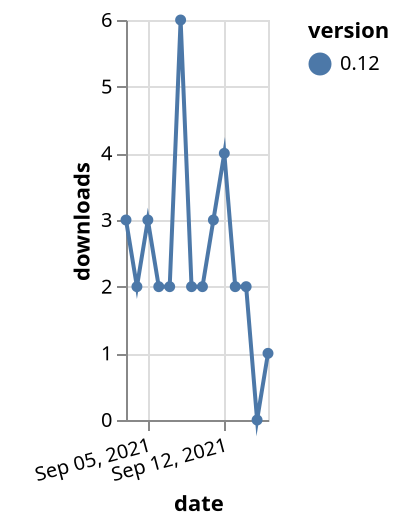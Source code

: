 {"$schema": "https://vega.github.io/schema/vega-lite/v5.json", "description": "A simple bar chart with embedded data.", "data": {"values": [{"date": "2021-09-03", "total": 2918, "delta": 3, "version": "0.12"}, {"date": "2021-09-04", "total": 2920, "delta": 2, "version": "0.12"}, {"date": "2021-09-05", "total": 2923, "delta": 3, "version": "0.12"}, {"date": "2021-09-06", "total": 2925, "delta": 2, "version": "0.12"}, {"date": "2021-09-07", "total": 2927, "delta": 2, "version": "0.12"}, {"date": "2021-09-08", "total": 2933, "delta": 6, "version": "0.12"}, {"date": "2021-09-09", "total": 2935, "delta": 2, "version": "0.12"}, {"date": "2021-09-10", "total": 2937, "delta": 2, "version": "0.12"}, {"date": "2021-09-11", "total": 2940, "delta": 3, "version": "0.12"}, {"date": "2021-09-12", "total": 2944, "delta": 4, "version": "0.12"}, {"date": "2021-09-13", "total": 2946, "delta": 2, "version": "0.12"}, {"date": "2021-09-14", "total": 2948, "delta": 2, "version": "0.12"}, {"date": "2021-09-15", "total": 2948, "delta": 0, "version": "0.12"}, {"date": "2021-09-16", "total": 2949, "delta": 1, "version": "0.12"}]}, "width": "container", "mark": {"type": "line", "point": {"filled": true}}, "encoding": {"x": {"field": "date", "type": "temporal", "timeUnit": "yearmonthdate", "title": "date", "axis": {"labelAngle": -15}}, "y": {"field": "delta", "type": "quantitative", "title": "downloads"}, "color": {"field": "version", "type": "nominal"}, "tooltip": {"field": "delta"}}}